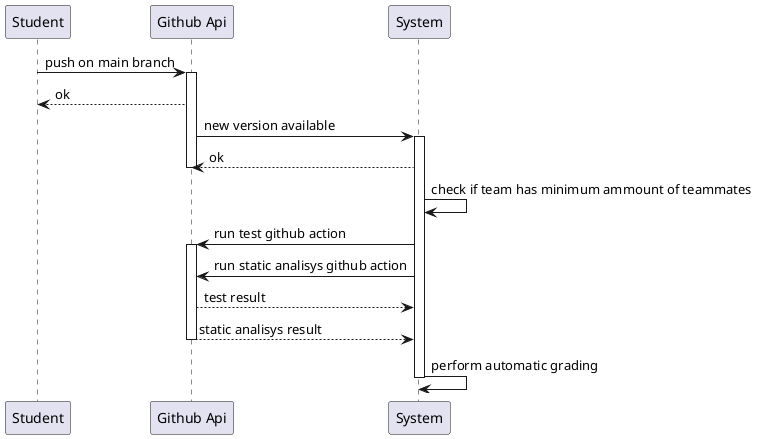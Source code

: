 @startuml


Student -> "Github Api": push on main branch
activate "Github Api"
"Github Api" --> Student: ok
"Github Api" -> System: new version available
activate System
System --> "Github Api": ok
deactivate "Github Api"
System -> System: check if team has minimum ammount of teammates
System -> "Github Api": run test github action
activate "Github Api"
System -> "Github Api": run static analisys github action
"Github Api" --> System: test result
"Github Api" --> System: static analisys result
deactivate "Github Api"
System -> System: perform automatic grading
deactivate System

@enduml